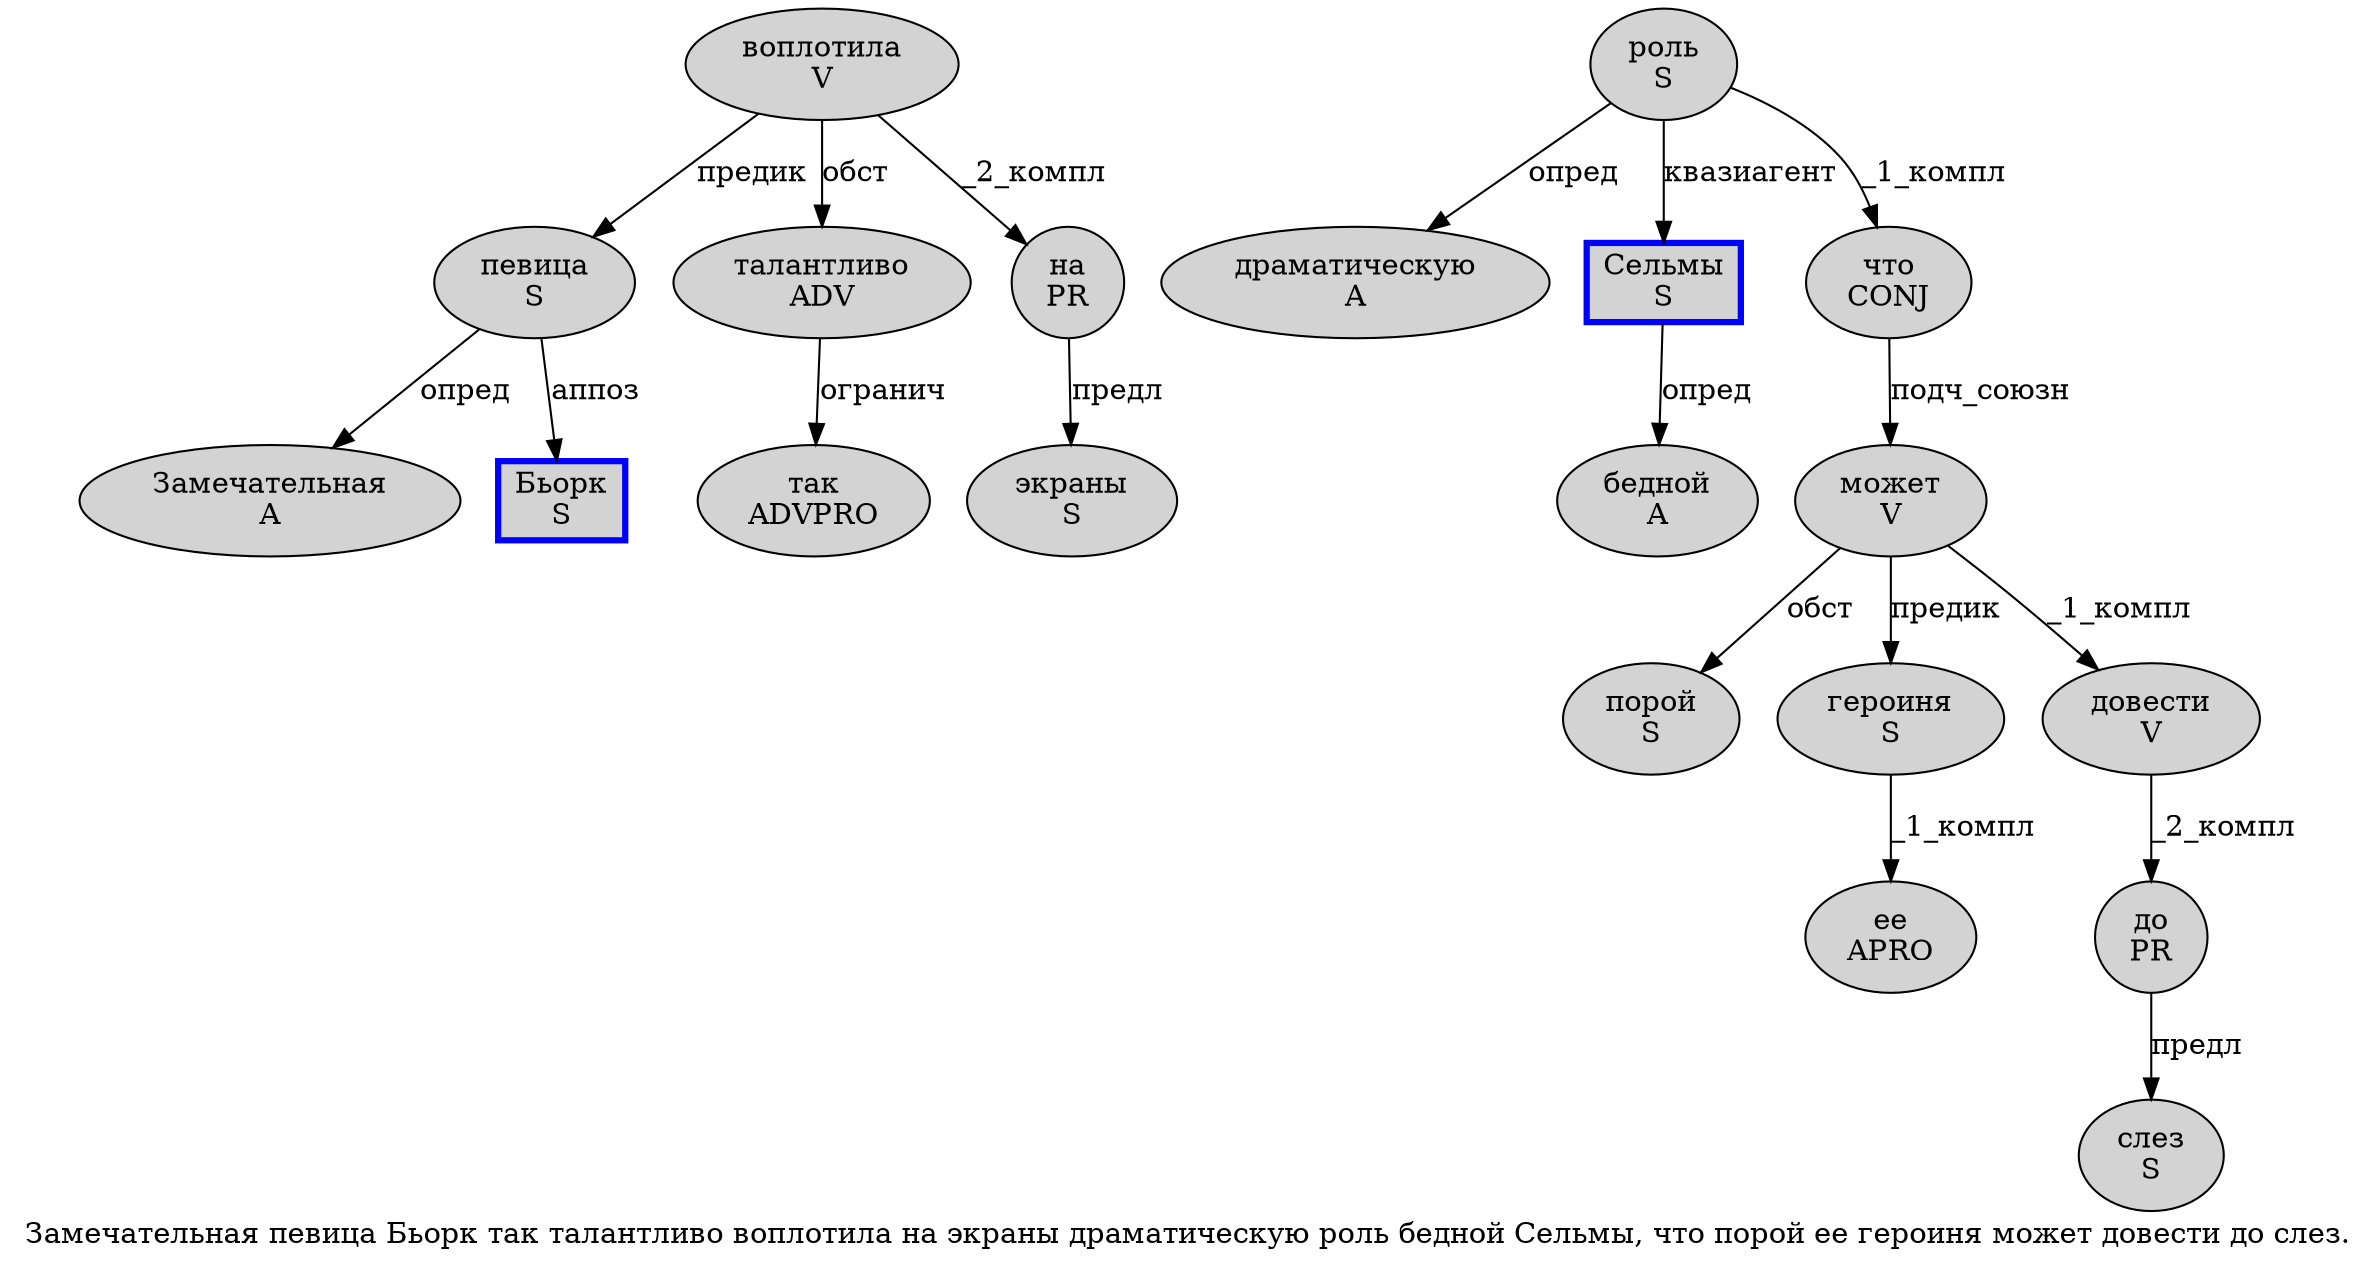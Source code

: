 digraph SENTENCE_1322 {
	graph [label="Замечательная певица Бьорк так талантливо воплотила на экраны драматическую роль бедной Сельмы, что порой ее героиня может довести до слез."]
	node [style=filled]
		0 [label="Замечательная
A" color="" fillcolor=lightgray penwidth=1 shape=ellipse]
		1 [label="певица
S" color="" fillcolor=lightgray penwidth=1 shape=ellipse]
		2 [label="Бьорк
S" color=blue fillcolor=lightgray penwidth=3 shape=box]
		3 [label="так
ADVPRO" color="" fillcolor=lightgray penwidth=1 shape=ellipse]
		4 [label="талантливо
ADV" color="" fillcolor=lightgray penwidth=1 shape=ellipse]
		5 [label="воплотила
V" color="" fillcolor=lightgray penwidth=1 shape=ellipse]
		6 [label="на
PR" color="" fillcolor=lightgray penwidth=1 shape=ellipse]
		7 [label="экраны
S" color="" fillcolor=lightgray penwidth=1 shape=ellipse]
		8 [label="драматическую
A" color="" fillcolor=lightgray penwidth=1 shape=ellipse]
		9 [label="роль
S" color="" fillcolor=lightgray penwidth=1 shape=ellipse]
		10 [label="бедной
A" color="" fillcolor=lightgray penwidth=1 shape=ellipse]
		11 [label="Сельмы
S" color=blue fillcolor=lightgray penwidth=3 shape=box]
		13 [label="что
CONJ" color="" fillcolor=lightgray penwidth=1 shape=ellipse]
		14 [label="порой
S" color="" fillcolor=lightgray penwidth=1 shape=ellipse]
		15 [label="ее
APRO" color="" fillcolor=lightgray penwidth=1 shape=ellipse]
		16 [label="героиня
S" color="" fillcolor=lightgray penwidth=1 shape=ellipse]
		17 [label="может
V" color="" fillcolor=lightgray penwidth=1 shape=ellipse]
		18 [label="довести
V" color="" fillcolor=lightgray penwidth=1 shape=ellipse]
		19 [label="до
PR" color="" fillcolor=lightgray penwidth=1 shape=ellipse]
		20 [label="слез
S" color="" fillcolor=lightgray penwidth=1 shape=ellipse]
			5 -> 1 [label="предик"]
			5 -> 4 [label="обст"]
			5 -> 6 [label="_2_компл"]
			16 -> 15 [label="_1_компл"]
			1 -> 0 [label="опред"]
			1 -> 2 [label="аппоз"]
			13 -> 17 [label="подч_союзн"]
			4 -> 3 [label="огранич"]
			17 -> 14 [label="обст"]
			17 -> 16 [label="предик"]
			17 -> 18 [label="_1_компл"]
			9 -> 8 [label="опред"]
			9 -> 11 [label="квазиагент"]
			9 -> 13 [label="_1_компл"]
			11 -> 10 [label="опред"]
			18 -> 19 [label="_2_компл"]
			19 -> 20 [label="предл"]
			6 -> 7 [label="предл"]
}